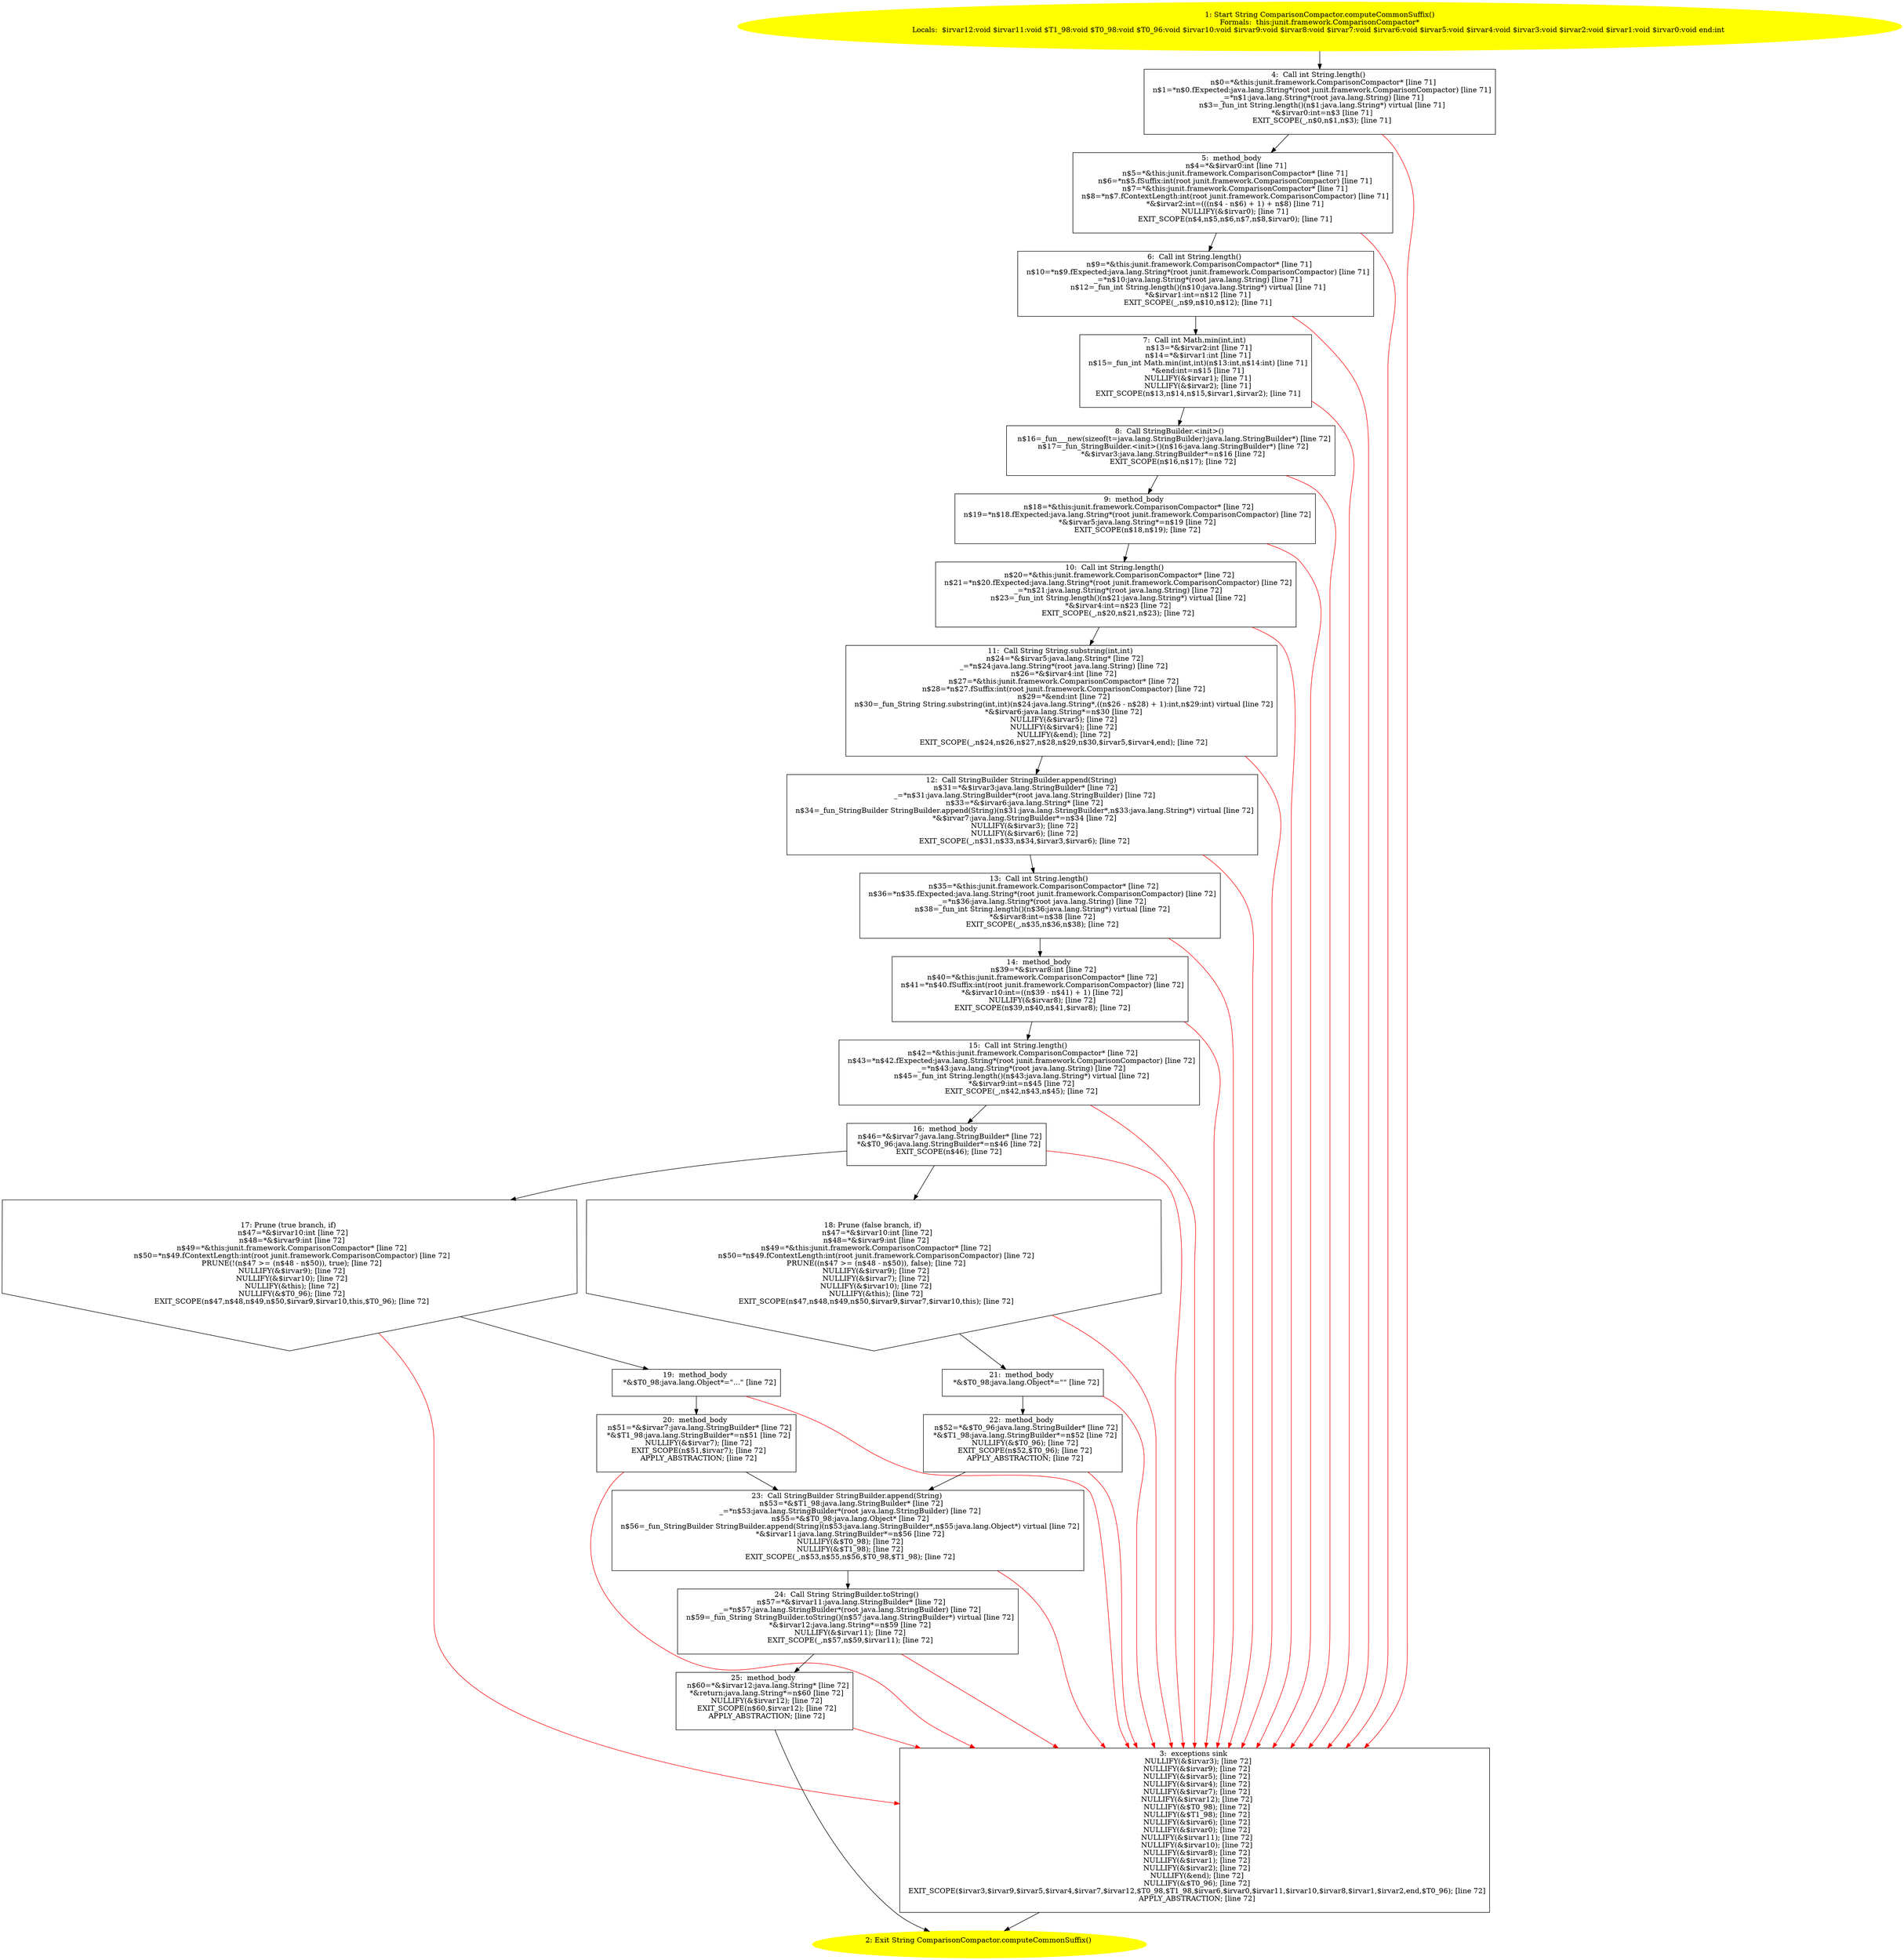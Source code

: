 /* @generated */
digraph cfg {
"junit.framework.ComparisonCompactor.computeCommonSuffix():java.lang.String.b8b440d8b0bc83e39bb421f200934274_1" [label="1: Start String ComparisonCompactor.computeCommonSuffix()\nFormals:  this:junit.framework.ComparisonCompactor*\nLocals:  $irvar12:void $irvar11:void $T1_98:void $T0_98:void $T0_96:void $irvar10:void $irvar9:void $irvar8:void $irvar7:void $irvar6:void $irvar5:void $irvar4:void $irvar3:void $irvar2:void $irvar1:void $irvar0:void end:int \n  " color=yellow style=filled]
	

	 "junit.framework.ComparisonCompactor.computeCommonSuffix():java.lang.String.b8b440d8b0bc83e39bb421f200934274_1" -> "junit.framework.ComparisonCompactor.computeCommonSuffix():java.lang.String.b8b440d8b0bc83e39bb421f200934274_4" ;
"junit.framework.ComparisonCompactor.computeCommonSuffix():java.lang.String.b8b440d8b0bc83e39bb421f200934274_2" [label="2: Exit String ComparisonCompactor.computeCommonSuffix() \n  " color=yellow style=filled]
	

"junit.framework.ComparisonCompactor.computeCommonSuffix():java.lang.String.b8b440d8b0bc83e39bb421f200934274_3" [label="3:  exceptions sink \n   NULLIFY(&$irvar3); [line 72]\n  NULLIFY(&$irvar9); [line 72]\n  NULLIFY(&$irvar5); [line 72]\n  NULLIFY(&$irvar4); [line 72]\n  NULLIFY(&$irvar7); [line 72]\n  NULLIFY(&$irvar12); [line 72]\n  NULLIFY(&$T0_98); [line 72]\n  NULLIFY(&$T1_98); [line 72]\n  NULLIFY(&$irvar6); [line 72]\n  NULLIFY(&$irvar0); [line 72]\n  NULLIFY(&$irvar11); [line 72]\n  NULLIFY(&$irvar10); [line 72]\n  NULLIFY(&$irvar8); [line 72]\n  NULLIFY(&$irvar1); [line 72]\n  NULLIFY(&$irvar2); [line 72]\n  NULLIFY(&end); [line 72]\n  NULLIFY(&$T0_96); [line 72]\n  EXIT_SCOPE($irvar3,$irvar9,$irvar5,$irvar4,$irvar7,$irvar12,$T0_98,$T1_98,$irvar6,$irvar0,$irvar11,$irvar10,$irvar8,$irvar1,$irvar2,end,$T0_96); [line 72]\n  APPLY_ABSTRACTION; [line 72]\n " shape="box"]
	

	 "junit.framework.ComparisonCompactor.computeCommonSuffix():java.lang.String.b8b440d8b0bc83e39bb421f200934274_3" -> "junit.framework.ComparisonCompactor.computeCommonSuffix():java.lang.String.b8b440d8b0bc83e39bb421f200934274_2" ;
"junit.framework.ComparisonCompactor.computeCommonSuffix():java.lang.String.b8b440d8b0bc83e39bb421f200934274_4" [label="4:  Call int String.length() \n   n$0=*&this:junit.framework.ComparisonCompactor* [line 71]\n  n$1=*n$0.fExpected:java.lang.String*(root junit.framework.ComparisonCompactor) [line 71]\n  _=*n$1:java.lang.String*(root java.lang.String) [line 71]\n  n$3=_fun_int String.length()(n$1:java.lang.String*) virtual [line 71]\n  *&$irvar0:int=n$3 [line 71]\n  EXIT_SCOPE(_,n$0,n$1,n$3); [line 71]\n " shape="box"]
	

	 "junit.framework.ComparisonCompactor.computeCommonSuffix():java.lang.String.b8b440d8b0bc83e39bb421f200934274_4" -> "junit.framework.ComparisonCompactor.computeCommonSuffix():java.lang.String.b8b440d8b0bc83e39bb421f200934274_5" ;
	 "junit.framework.ComparisonCompactor.computeCommonSuffix():java.lang.String.b8b440d8b0bc83e39bb421f200934274_4" -> "junit.framework.ComparisonCompactor.computeCommonSuffix():java.lang.String.b8b440d8b0bc83e39bb421f200934274_3" [color="red" ];
"junit.framework.ComparisonCompactor.computeCommonSuffix():java.lang.String.b8b440d8b0bc83e39bb421f200934274_5" [label="5:  method_body \n   n$4=*&$irvar0:int [line 71]\n  n$5=*&this:junit.framework.ComparisonCompactor* [line 71]\n  n$6=*n$5.fSuffix:int(root junit.framework.ComparisonCompactor) [line 71]\n  n$7=*&this:junit.framework.ComparisonCompactor* [line 71]\n  n$8=*n$7.fContextLength:int(root junit.framework.ComparisonCompactor) [line 71]\n  *&$irvar2:int=(((n$4 - n$6) + 1) + n$8) [line 71]\n  NULLIFY(&$irvar0); [line 71]\n  EXIT_SCOPE(n$4,n$5,n$6,n$7,n$8,$irvar0); [line 71]\n " shape="box"]
	

	 "junit.framework.ComparisonCompactor.computeCommonSuffix():java.lang.String.b8b440d8b0bc83e39bb421f200934274_5" -> "junit.framework.ComparisonCompactor.computeCommonSuffix():java.lang.String.b8b440d8b0bc83e39bb421f200934274_6" ;
	 "junit.framework.ComparisonCompactor.computeCommonSuffix():java.lang.String.b8b440d8b0bc83e39bb421f200934274_5" -> "junit.framework.ComparisonCompactor.computeCommonSuffix():java.lang.String.b8b440d8b0bc83e39bb421f200934274_3" [color="red" ];
"junit.framework.ComparisonCompactor.computeCommonSuffix():java.lang.String.b8b440d8b0bc83e39bb421f200934274_6" [label="6:  Call int String.length() \n   n$9=*&this:junit.framework.ComparisonCompactor* [line 71]\n  n$10=*n$9.fExpected:java.lang.String*(root junit.framework.ComparisonCompactor) [line 71]\n  _=*n$10:java.lang.String*(root java.lang.String) [line 71]\n  n$12=_fun_int String.length()(n$10:java.lang.String*) virtual [line 71]\n  *&$irvar1:int=n$12 [line 71]\n  EXIT_SCOPE(_,n$9,n$10,n$12); [line 71]\n " shape="box"]
	

	 "junit.framework.ComparisonCompactor.computeCommonSuffix():java.lang.String.b8b440d8b0bc83e39bb421f200934274_6" -> "junit.framework.ComparisonCompactor.computeCommonSuffix():java.lang.String.b8b440d8b0bc83e39bb421f200934274_7" ;
	 "junit.framework.ComparisonCompactor.computeCommonSuffix():java.lang.String.b8b440d8b0bc83e39bb421f200934274_6" -> "junit.framework.ComparisonCompactor.computeCommonSuffix():java.lang.String.b8b440d8b0bc83e39bb421f200934274_3" [color="red" ];
"junit.framework.ComparisonCompactor.computeCommonSuffix():java.lang.String.b8b440d8b0bc83e39bb421f200934274_7" [label="7:  Call int Math.min(int,int) \n   n$13=*&$irvar2:int [line 71]\n  n$14=*&$irvar1:int [line 71]\n  n$15=_fun_int Math.min(int,int)(n$13:int,n$14:int) [line 71]\n  *&end:int=n$15 [line 71]\n  NULLIFY(&$irvar1); [line 71]\n  NULLIFY(&$irvar2); [line 71]\n  EXIT_SCOPE(n$13,n$14,n$15,$irvar1,$irvar2); [line 71]\n " shape="box"]
	

	 "junit.framework.ComparisonCompactor.computeCommonSuffix():java.lang.String.b8b440d8b0bc83e39bb421f200934274_7" -> "junit.framework.ComparisonCompactor.computeCommonSuffix():java.lang.String.b8b440d8b0bc83e39bb421f200934274_8" ;
	 "junit.framework.ComparisonCompactor.computeCommonSuffix():java.lang.String.b8b440d8b0bc83e39bb421f200934274_7" -> "junit.framework.ComparisonCompactor.computeCommonSuffix():java.lang.String.b8b440d8b0bc83e39bb421f200934274_3" [color="red" ];
"junit.framework.ComparisonCompactor.computeCommonSuffix():java.lang.String.b8b440d8b0bc83e39bb421f200934274_8" [label="8:  Call StringBuilder.<init>() \n   n$16=_fun___new(sizeof(t=java.lang.StringBuilder):java.lang.StringBuilder*) [line 72]\n  n$17=_fun_StringBuilder.<init>()(n$16:java.lang.StringBuilder*) [line 72]\n  *&$irvar3:java.lang.StringBuilder*=n$16 [line 72]\n  EXIT_SCOPE(n$16,n$17); [line 72]\n " shape="box"]
	

	 "junit.framework.ComparisonCompactor.computeCommonSuffix():java.lang.String.b8b440d8b0bc83e39bb421f200934274_8" -> "junit.framework.ComparisonCompactor.computeCommonSuffix():java.lang.String.b8b440d8b0bc83e39bb421f200934274_9" ;
	 "junit.framework.ComparisonCompactor.computeCommonSuffix():java.lang.String.b8b440d8b0bc83e39bb421f200934274_8" -> "junit.framework.ComparisonCompactor.computeCommonSuffix():java.lang.String.b8b440d8b0bc83e39bb421f200934274_3" [color="red" ];
"junit.framework.ComparisonCompactor.computeCommonSuffix():java.lang.String.b8b440d8b0bc83e39bb421f200934274_9" [label="9:  method_body \n   n$18=*&this:junit.framework.ComparisonCompactor* [line 72]\n  n$19=*n$18.fExpected:java.lang.String*(root junit.framework.ComparisonCompactor) [line 72]\n  *&$irvar5:java.lang.String*=n$19 [line 72]\n  EXIT_SCOPE(n$18,n$19); [line 72]\n " shape="box"]
	

	 "junit.framework.ComparisonCompactor.computeCommonSuffix():java.lang.String.b8b440d8b0bc83e39bb421f200934274_9" -> "junit.framework.ComparisonCompactor.computeCommonSuffix():java.lang.String.b8b440d8b0bc83e39bb421f200934274_10" ;
	 "junit.framework.ComparisonCompactor.computeCommonSuffix():java.lang.String.b8b440d8b0bc83e39bb421f200934274_9" -> "junit.framework.ComparisonCompactor.computeCommonSuffix():java.lang.String.b8b440d8b0bc83e39bb421f200934274_3" [color="red" ];
"junit.framework.ComparisonCompactor.computeCommonSuffix():java.lang.String.b8b440d8b0bc83e39bb421f200934274_10" [label="10:  Call int String.length() \n   n$20=*&this:junit.framework.ComparisonCompactor* [line 72]\n  n$21=*n$20.fExpected:java.lang.String*(root junit.framework.ComparisonCompactor) [line 72]\n  _=*n$21:java.lang.String*(root java.lang.String) [line 72]\n  n$23=_fun_int String.length()(n$21:java.lang.String*) virtual [line 72]\n  *&$irvar4:int=n$23 [line 72]\n  EXIT_SCOPE(_,n$20,n$21,n$23); [line 72]\n " shape="box"]
	

	 "junit.framework.ComparisonCompactor.computeCommonSuffix():java.lang.String.b8b440d8b0bc83e39bb421f200934274_10" -> "junit.framework.ComparisonCompactor.computeCommonSuffix():java.lang.String.b8b440d8b0bc83e39bb421f200934274_11" ;
	 "junit.framework.ComparisonCompactor.computeCommonSuffix():java.lang.String.b8b440d8b0bc83e39bb421f200934274_10" -> "junit.framework.ComparisonCompactor.computeCommonSuffix():java.lang.String.b8b440d8b0bc83e39bb421f200934274_3" [color="red" ];
"junit.framework.ComparisonCompactor.computeCommonSuffix():java.lang.String.b8b440d8b0bc83e39bb421f200934274_11" [label="11:  Call String String.substring(int,int) \n   n$24=*&$irvar5:java.lang.String* [line 72]\n  _=*n$24:java.lang.String*(root java.lang.String) [line 72]\n  n$26=*&$irvar4:int [line 72]\n  n$27=*&this:junit.framework.ComparisonCompactor* [line 72]\n  n$28=*n$27.fSuffix:int(root junit.framework.ComparisonCompactor) [line 72]\n  n$29=*&end:int [line 72]\n  n$30=_fun_String String.substring(int,int)(n$24:java.lang.String*,((n$26 - n$28) + 1):int,n$29:int) virtual [line 72]\n  *&$irvar6:java.lang.String*=n$30 [line 72]\n  NULLIFY(&$irvar5); [line 72]\n  NULLIFY(&$irvar4); [line 72]\n  NULLIFY(&end); [line 72]\n  EXIT_SCOPE(_,n$24,n$26,n$27,n$28,n$29,n$30,$irvar5,$irvar4,end); [line 72]\n " shape="box"]
	

	 "junit.framework.ComparisonCompactor.computeCommonSuffix():java.lang.String.b8b440d8b0bc83e39bb421f200934274_11" -> "junit.framework.ComparisonCompactor.computeCommonSuffix():java.lang.String.b8b440d8b0bc83e39bb421f200934274_12" ;
	 "junit.framework.ComparisonCompactor.computeCommonSuffix():java.lang.String.b8b440d8b0bc83e39bb421f200934274_11" -> "junit.framework.ComparisonCompactor.computeCommonSuffix():java.lang.String.b8b440d8b0bc83e39bb421f200934274_3" [color="red" ];
"junit.framework.ComparisonCompactor.computeCommonSuffix():java.lang.String.b8b440d8b0bc83e39bb421f200934274_12" [label="12:  Call StringBuilder StringBuilder.append(String) \n   n$31=*&$irvar3:java.lang.StringBuilder* [line 72]\n  _=*n$31:java.lang.StringBuilder*(root java.lang.StringBuilder) [line 72]\n  n$33=*&$irvar6:java.lang.String* [line 72]\n  n$34=_fun_StringBuilder StringBuilder.append(String)(n$31:java.lang.StringBuilder*,n$33:java.lang.String*) virtual [line 72]\n  *&$irvar7:java.lang.StringBuilder*=n$34 [line 72]\n  NULLIFY(&$irvar3); [line 72]\n  NULLIFY(&$irvar6); [line 72]\n  EXIT_SCOPE(_,n$31,n$33,n$34,$irvar3,$irvar6); [line 72]\n " shape="box"]
	

	 "junit.framework.ComparisonCompactor.computeCommonSuffix():java.lang.String.b8b440d8b0bc83e39bb421f200934274_12" -> "junit.framework.ComparisonCompactor.computeCommonSuffix():java.lang.String.b8b440d8b0bc83e39bb421f200934274_13" ;
	 "junit.framework.ComparisonCompactor.computeCommonSuffix():java.lang.String.b8b440d8b0bc83e39bb421f200934274_12" -> "junit.framework.ComparisonCompactor.computeCommonSuffix():java.lang.String.b8b440d8b0bc83e39bb421f200934274_3" [color="red" ];
"junit.framework.ComparisonCompactor.computeCommonSuffix():java.lang.String.b8b440d8b0bc83e39bb421f200934274_13" [label="13:  Call int String.length() \n   n$35=*&this:junit.framework.ComparisonCompactor* [line 72]\n  n$36=*n$35.fExpected:java.lang.String*(root junit.framework.ComparisonCompactor) [line 72]\n  _=*n$36:java.lang.String*(root java.lang.String) [line 72]\n  n$38=_fun_int String.length()(n$36:java.lang.String*) virtual [line 72]\n  *&$irvar8:int=n$38 [line 72]\n  EXIT_SCOPE(_,n$35,n$36,n$38); [line 72]\n " shape="box"]
	

	 "junit.framework.ComparisonCompactor.computeCommonSuffix():java.lang.String.b8b440d8b0bc83e39bb421f200934274_13" -> "junit.framework.ComparisonCompactor.computeCommonSuffix():java.lang.String.b8b440d8b0bc83e39bb421f200934274_14" ;
	 "junit.framework.ComparisonCompactor.computeCommonSuffix():java.lang.String.b8b440d8b0bc83e39bb421f200934274_13" -> "junit.framework.ComparisonCompactor.computeCommonSuffix():java.lang.String.b8b440d8b0bc83e39bb421f200934274_3" [color="red" ];
"junit.framework.ComparisonCompactor.computeCommonSuffix():java.lang.String.b8b440d8b0bc83e39bb421f200934274_14" [label="14:  method_body \n   n$39=*&$irvar8:int [line 72]\n  n$40=*&this:junit.framework.ComparisonCompactor* [line 72]\n  n$41=*n$40.fSuffix:int(root junit.framework.ComparisonCompactor) [line 72]\n  *&$irvar10:int=((n$39 - n$41) + 1) [line 72]\n  NULLIFY(&$irvar8); [line 72]\n  EXIT_SCOPE(n$39,n$40,n$41,$irvar8); [line 72]\n " shape="box"]
	

	 "junit.framework.ComparisonCompactor.computeCommonSuffix():java.lang.String.b8b440d8b0bc83e39bb421f200934274_14" -> "junit.framework.ComparisonCompactor.computeCommonSuffix():java.lang.String.b8b440d8b0bc83e39bb421f200934274_15" ;
	 "junit.framework.ComparisonCompactor.computeCommonSuffix():java.lang.String.b8b440d8b0bc83e39bb421f200934274_14" -> "junit.framework.ComparisonCompactor.computeCommonSuffix():java.lang.String.b8b440d8b0bc83e39bb421f200934274_3" [color="red" ];
"junit.framework.ComparisonCompactor.computeCommonSuffix():java.lang.String.b8b440d8b0bc83e39bb421f200934274_15" [label="15:  Call int String.length() \n   n$42=*&this:junit.framework.ComparisonCompactor* [line 72]\n  n$43=*n$42.fExpected:java.lang.String*(root junit.framework.ComparisonCompactor) [line 72]\n  _=*n$43:java.lang.String*(root java.lang.String) [line 72]\n  n$45=_fun_int String.length()(n$43:java.lang.String*) virtual [line 72]\n  *&$irvar9:int=n$45 [line 72]\n  EXIT_SCOPE(_,n$42,n$43,n$45); [line 72]\n " shape="box"]
	

	 "junit.framework.ComparisonCompactor.computeCommonSuffix():java.lang.String.b8b440d8b0bc83e39bb421f200934274_15" -> "junit.framework.ComparisonCompactor.computeCommonSuffix():java.lang.String.b8b440d8b0bc83e39bb421f200934274_16" ;
	 "junit.framework.ComparisonCompactor.computeCommonSuffix():java.lang.String.b8b440d8b0bc83e39bb421f200934274_15" -> "junit.framework.ComparisonCompactor.computeCommonSuffix():java.lang.String.b8b440d8b0bc83e39bb421f200934274_3" [color="red" ];
"junit.framework.ComparisonCompactor.computeCommonSuffix():java.lang.String.b8b440d8b0bc83e39bb421f200934274_16" [label="16:  method_body \n   n$46=*&$irvar7:java.lang.StringBuilder* [line 72]\n  *&$T0_96:java.lang.StringBuilder*=n$46 [line 72]\n  EXIT_SCOPE(n$46); [line 72]\n " shape="box"]
	

	 "junit.framework.ComparisonCompactor.computeCommonSuffix():java.lang.String.b8b440d8b0bc83e39bb421f200934274_16" -> "junit.framework.ComparisonCompactor.computeCommonSuffix():java.lang.String.b8b440d8b0bc83e39bb421f200934274_17" ;
	 "junit.framework.ComparisonCompactor.computeCommonSuffix():java.lang.String.b8b440d8b0bc83e39bb421f200934274_16" -> "junit.framework.ComparisonCompactor.computeCommonSuffix():java.lang.String.b8b440d8b0bc83e39bb421f200934274_18" ;
	 "junit.framework.ComparisonCompactor.computeCommonSuffix():java.lang.String.b8b440d8b0bc83e39bb421f200934274_16" -> "junit.framework.ComparisonCompactor.computeCommonSuffix():java.lang.String.b8b440d8b0bc83e39bb421f200934274_3" [color="red" ];
"junit.framework.ComparisonCompactor.computeCommonSuffix():java.lang.String.b8b440d8b0bc83e39bb421f200934274_17" [label="17: Prune (true branch, if) \n   n$47=*&$irvar10:int [line 72]\n  n$48=*&$irvar9:int [line 72]\n  n$49=*&this:junit.framework.ComparisonCompactor* [line 72]\n  n$50=*n$49.fContextLength:int(root junit.framework.ComparisonCompactor) [line 72]\n  PRUNE(!(n$47 >= (n$48 - n$50)), true); [line 72]\n  NULLIFY(&$irvar9); [line 72]\n  NULLIFY(&$irvar10); [line 72]\n  NULLIFY(&this); [line 72]\n  NULLIFY(&$T0_96); [line 72]\n  EXIT_SCOPE(n$47,n$48,n$49,n$50,$irvar9,$irvar10,this,$T0_96); [line 72]\n " shape="invhouse"]
	

	 "junit.framework.ComparisonCompactor.computeCommonSuffix():java.lang.String.b8b440d8b0bc83e39bb421f200934274_17" -> "junit.framework.ComparisonCompactor.computeCommonSuffix():java.lang.String.b8b440d8b0bc83e39bb421f200934274_19" ;
	 "junit.framework.ComparisonCompactor.computeCommonSuffix():java.lang.String.b8b440d8b0bc83e39bb421f200934274_17" -> "junit.framework.ComparisonCompactor.computeCommonSuffix():java.lang.String.b8b440d8b0bc83e39bb421f200934274_3" [color="red" ];
"junit.framework.ComparisonCompactor.computeCommonSuffix():java.lang.String.b8b440d8b0bc83e39bb421f200934274_18" [label="18: Prune (false branch, if) \n   n$47=*&$irvar10:int [line 72]\n  n$48=*&$irvar9:int [line 72]\n  n$49=*&this:junit.framework.ComparisonCompactor* [line 72]\n  n$50=*n$49.fContextLength:int(root junit.framework.ComparisonCompactor) [line 72]\n  PRUNE((n$47 >= (n$48 - n$50)), false); [line 72]\n  NULLIFY(&$irvar9); [line 72]\n  NULLIFY(&$irvar7); [line 72]\n  NULLIFY(&$irvar10); [line 72]\n  NULLIFY(&this); [line 72]\n  EXIT_SCOPE(n$47,n$48,n$49,n$50,$irvar9,$irvar7,$irvar10,this); [line 72]\n " shape="invhouse"]
	

	 "junit.framework.ComparisonCompactor.computeCommonSuffix():java.lang.String.b8b440d8b0bc83e39bb421f200934274_18" -> "junit.framework.ComparisonCompactor.computeCommonSuffix():java.lang.String.b8b440d8b0bc83e39bb421f200934274_21" ;
	 "junit.framework.ComparisonCompactor.computeCommonSuffix():java.lang.String.b8b440d8b0bc83e39bb421f200934274_18" -> "junit.framework.ComparisonCompactor.computeCommonSuffix():java.lang.String.b8b440d8b0bc83e39bb421f200934274_3" [color="red" ];
"junit.framework.ComparisonCompactor.computeCommonSuffix():java.lang.String.b8b440d8b0bc83e39bb421f200934274_19" [label="19:  method_body \n   *&$T0_98:java.lang.Object*=\"...\" [line 72]\n " shape="box"]
	

	 "junit.framework.ComparisonCompactor.computeCommonSuffix():java.lang.String.b8b440d8b0bc83e39bb421f200934274_19" -> "junit.framework.ComparisonCompactor.computeCommonSuffix():java.lang.String.b8b440d8b0bc83e39bb421f200934274_20" ;
	 "junit.framework.ComparisonCompactor.computeCommonSuffix():java.lang.String.b8b440d8b0bc83e39bb421f200934274_19" -> "junit.framework.ComparisonCompactor.computeCommonSuffix():java.lang.String.b8b440d8b0bc83e39bb421f200934274_3" [color="red" ];
"junit.framework.ComparisonCompactor.computeCommonSuffix():java.lang.String.b8b440d8b0bc83e39bb421f200934274_20" [label="20:  method_body \n   n$51=*&$irvar7:java.lang.StringBuilder* [line 72]\n  *&$T1_98:java.lang.StringBuilder*=n$51 [line 72]\n  NULLIFY(&$irvar7); [line 72]\n  EXIT_SCOPE(n$51,$irvar7); [line 72]\n  APPLY_ABSTRACTION; [line 72]\n " shape="box"]
	

	 "junit.framework.ComparisonCompactor.computeCommonSuffix():java.lang.String.b8b440d8b0bc83e39bb421f200934274_20" -> "junit.framework.ComparisonCompactor.computeCommonSuffix():java.lang.String.b8b440d8b0bc83e39bb421f200934274_23" ;
	 "junit.framework.ComparisonCompactor.computeCommonSuffix():java.lang.String.b8b440d8b0bc83e39bb421f200934274_20" -> "junit.framework.ComparisonCompactor.computeCommonSuffix():java.lang.String.b8b440d8b0bc83e39bb421f200934274_3" [color="red" ];
"junit.framework.ComparisonCompactor.computeCommonSuffix():java.lang.String.b8b440d8b0bc83e39bb421f200934274_21" [label="21:  method_body \n   *&$T0_98:java.lang.Object*=\"\" [line 72]\n " shape="box"]
	

	 "junit.framework.ComparisonCompactor.computeCommonSuffix():java.lang.String.b8b440d8b0bc83e39bb421f200934274_21" -> "junit.framework.ComparisonCompactor.computeCommonSuffix():java.lang.String.b8b440d8b0bc83e39bb421f200934274_22" ;
	 "junit.framework.ComparisonCompactor.computeCommonSuffix():java.lang.String.b8b440d8b0bc83e39bb421f200934274_21" -> "junit.framework.ComparisonCompactor.computeCommonSuffix():java.lang.String.b8b440d8b0bc83e39bb421f200934274_3" [color="red" ];
"junit.framework.ComparisonCompactor.computeCommonSuffix():java.lang.String.b8b440d8b0bc83e39bb421f200934274_22" [label="22:  method_body \n   n$52=*&$T0_96:java.lang.StringBuilder* [line 72]\n  *&$T1_98:java.lang.StringBuilder*=n$52 [line 72]\n  NULLIFY(&$T0_96); [line 72]\n  EXIT_SCOPE(n$52,$T0_96); [line 72]\n  APPLY_ABSTRACTION; [line 72]\n " shape="box"]
	

	 "junit.framework.ComparisonCompactor.computeCommonSuffix():java.lang.String.b8b440d8b0bc83e39bb421f200934274_22" -> "junit.framework.ComparisonCompactor.computeCommonSuffix():java.lang.String.b8b440d8b0bc83e39bb421f200934274_23" ;
	 "junit.framework.ComparisonCompactor.computeCommonSuffix():java.lang.String.b8b440d8b0bc83e39bb421f200934274_22" -> "junit.framework.ComparisonCompactor.computeCommonSuffix():java.lang.String.b8b440d8b0bc83e39bb421f200934274_3" [color="red" ];
"junit.framework.ComparisonCompactor.computeCommonSuffix():java.lang.String.b8b440d8b0bc83e39bb421f200934274_23" [label="23:  Call StringBuilder StringBuilder.append(String) \n   n$53=*&$T1_98:java.lang.StringBuilder* [line 72]\n  _=*n$53:java.lang.StringBuilder*(root java.lang.StringBuilder) [line 72]\n  n$55=*&$T0_98:java.lang.Object* [line 72]\n  n$56=_fun_StringBuilder StringBuilder.append(String)(n$53:java.lang.StringBuilder*,n$55:java.lang.Object*) virtual [line 72]\n  *&$irvar11:java.lang.StringBuilder*=n$56 [line 72]\n  NULLIFY(&$T0_98); [line 72]\n  NULLIFY(&$T1_98); [line 72]\n  EXIT_SCOPE(_,n$53,n$55,n$56,$T0_98,$T1_98); [line 72]\n " shape="box"]
	

	 "junit.framework.ComparisonCompactor.computeCommonSuffix():java.lang.String.b8b440d8b0bc83e39bb421f200934274_23" -> "junit.framework.ComparisonCompactor.computeCommonSuffix():java.lang.String.b8b440d8b0bc83e39bb421f200934274_24" ;
	 "junit.framework.ComparisonCompactor.computeCommonSuffix():java.lang.String.b8b440d8b0bc83e39bb421f200934274_23" -> "junit.framework.ComparisonCompactor.computeCommonSuffix():java.lang.String.b8b440d8b0bc83e39bb421f200934274_3" [color="red" ];
"junit.framework.ComparisonCompactor.computeCommonSuffix():java.lang.String.b8b440d8b0bc83e39bb421f200934274_24" [label="24:  Call String StringBuilder.toString() \n   n$57=*&$irvar11:java.lang.StringBuilder* [line 72]\n  _=*n$57:java.lang.StringBuilder*(root java.lang.StringBuilder) [line 72]\n  n$59=_fun_String StringBuilder.toString()(n$57:java.lang.StringBuilder*) virtual [line 72]\n  *&$irvar12:java.lang.String*=n$59 [line 72]\n  NULLIFY(&$irvar11); [line 72]\n  EXIT_SCOPE(_,n$57,n$59,$irvar11); [line 72]\n " shape="box"]
	

	 "junit.framework.ComparisonCompactor.computeCommonSuffix():java.lang.String.b8b440d8b0bc83e39bb421f200934274_24" -> "junit.framework.ComparisonCompactor.computeCommonSuffix():java.lang.String.b8b440d8b0bc83e39bb421f200934274_25" ;
	 "junit.framework.ComparisonCompactor.computeCommonSuffix():java.lang.String.b8b440d8b0bc83e39bb421f200934274_24" -> "junit.framework.ComparisonCompactor.computeCommonSuffix():java.lang.String.b8b440d8b0bc83e39bb421f200934274_3" [color="red" ];
"junit.framework.ComparisonCompactor.computeCommonSuffix():java.lang.String.b8b440d8b0bc83e39bb421f200934274_25" [label="25:  method_body \n   n$60=*&$irvar12:java.lang.String* [line 72]\n  *&return:java.lang.String*=n$60 [line 72]\n  NULLIFY(&$irvar12); [line 72]\n  EXIT_SCOPE(n$60,$irvar12); [line 72]\n  APPLY_ABSTRACTION; [line 72]\n " shape="box"]
	

	 "junit.framework.ComparisonCompactor.computeCommonSuffix():java.lang.String.b8b440d8b0bc83e39bb421f200934274_25" -> "junit.framework.ComparisonCompactor.computeCommonSuffix():java.lang.String.b8b440d8b0bc83e39bb421f200934274_2" ;
	 "junit.framework.ComparisonCompactor.computeCommonSuffix():java.lang.String.b8b440d8b0bc83e39bb421f200934274_25" -> "junit.framework.ComparisonCompactor.computeCommonSuffix():java.lang.String.b8b440d8b0bc83e39bb421f200934274_3" [color="red" ];
}
